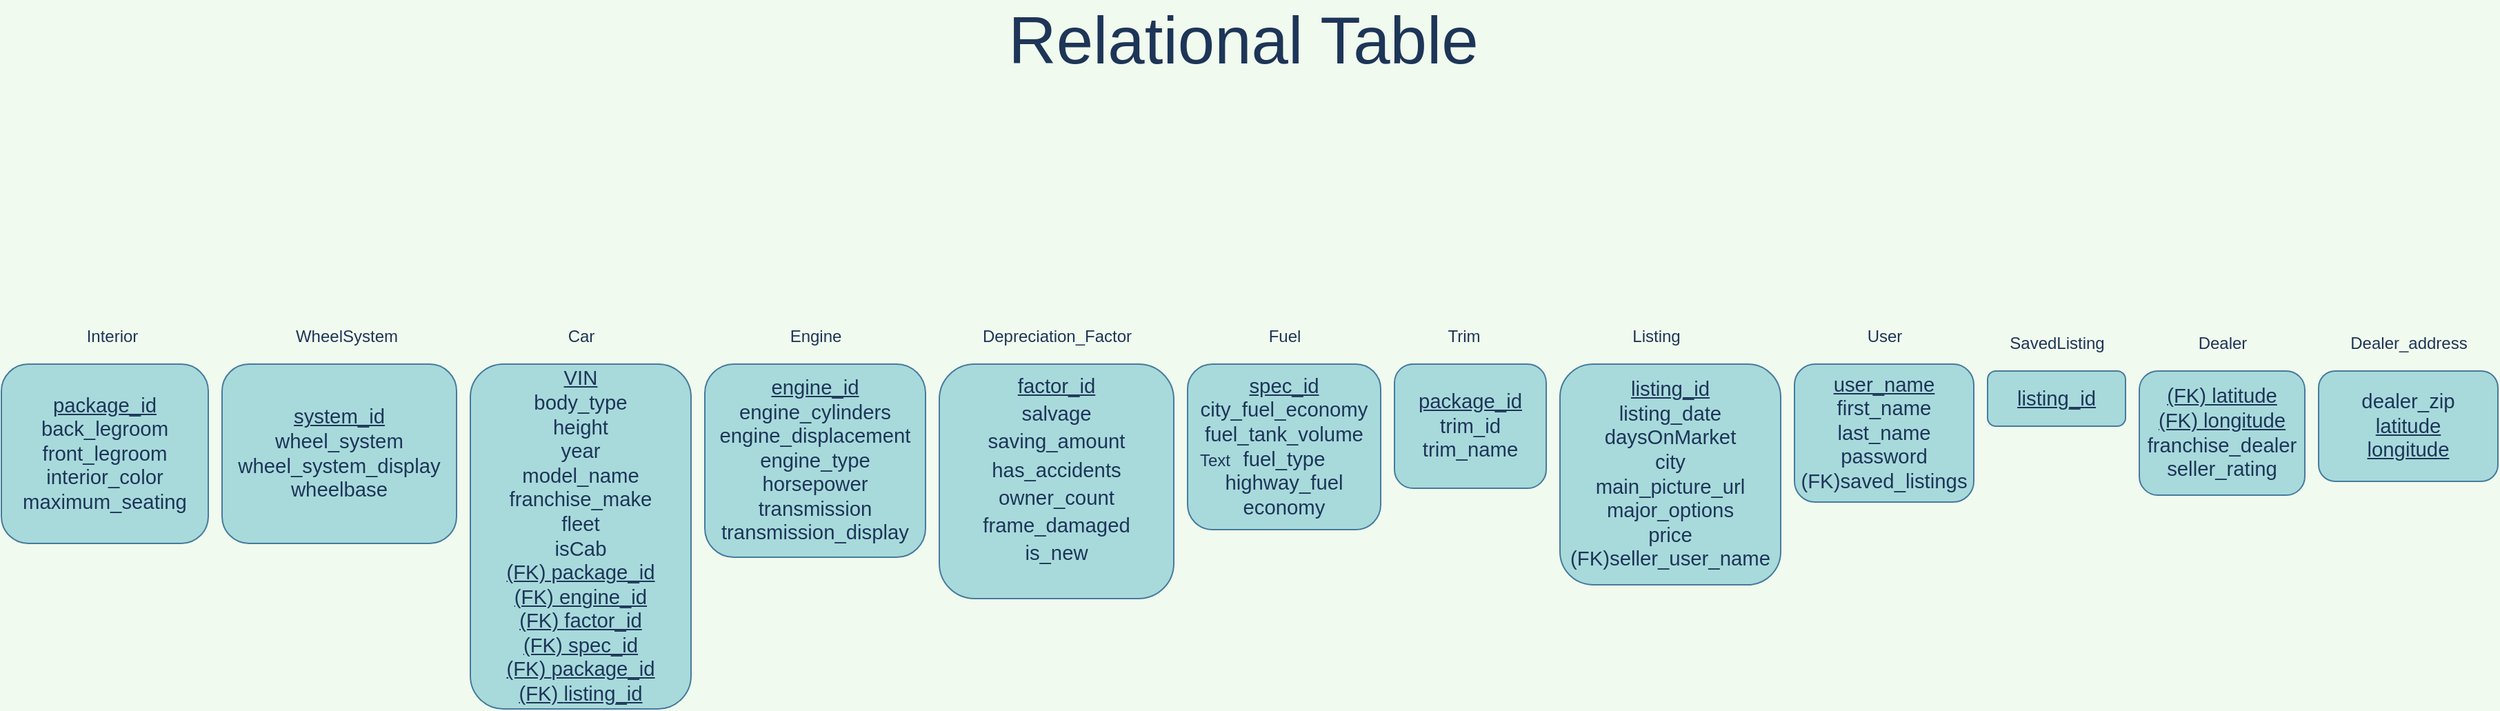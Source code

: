 <mxfile version="14.4.8" type="github">
  <diagram id="4hXSr7YYDCH2MzOkBca7" name="Page-1">
    <mxGraphModel dx="2370" dy="1323" grid="1" gridSize="10" guides="1" tooltips="1" connect="1" arrows="1" fold="1" page="1" pageScale="1" pageWidth="850" pageHeight="1100" background="#F1FAEE" math="0" shadow="0">
      <root>
        <mxCell id="0" />
        <mxCell id="1" parent="0" />
        <mxCell id="kHCigE6dLtSPf8LyAXuR-9" value="&lt;span id=&quot;docs-internal-guid-d713976d-7fff-15ba-6aab-0c5461dfcb95&quot;&gt;&lt;span style=&quot;font-size: 11pt ; font-family: &amp;#34;arial&amp;#34; ; background-color: transparent ; vertical-align: baseline&quot;&gt;&lt;u&gt;VIN&lt;br&gt;&lt;/u&gt;body_type&lt;br&gt;height&lt;br&gt;year&lt;br&gt;model_name&lt;br&gt;franchise_make&lt;br&gt;fleet&lt;br&gt;isCab&lt;br&gt;&lt;u&gt;(FK) package_id&lt;/u&gt;&lt;br&gt;&lt;u style=&quot;font-size: 14.667px&quot;&gt;(FK)&amp;nbsp;&lt;/u&gt;&lt;u&gt;engine_id&lt;br&gt;&lt;/u&gt;&lt;u style=&quot;font-size: 14.667px&quot;&gt;(FK)&amp;nbsp;&lt;/u&gt;&lt;u&gt;factor_id&lt;br&gt;&lt;/u&gt;&lt;u style=&quot;font-size: 14.667px&quot;&gt;(FK)&amp;nbsp;&lt;/u&gt;&lt;u&gt;spec_id&lt;br&gt;&lt;/u&gt;&lt;u style=&quot;font-size: 14.667px&quot;&gt;(FK)&amp;nbsp;&lt;/u&gt;&lt;u&gt;package_id&lt;br&gt;&lt;/u&gt;&lt;u style=&quot;font-size: 14.667px&quot;&gt;(FK)&amp;nbsp;&lt;/u&gt;&lt;u&gt;listing_id&lt;/u&gt;&lt;/span&gt;&lt;/span&gt;" style="rounded=1;whiteSpace=wrap;html=1;fillColor=#A8DADC;strokeColor=#457B9D;fontColor=#1D3557;" parent="1" vertex="1">
          <mxGeometry x="510" y="380" width="160" height="250" as="geometry" />
        </mxCell>
        <mxCell id="kHCigE6dLtSPf8LyAXuR-1" value="&lt;span id=&quot;docs-internal-guid-46c6c081-7fff-b2ef-ff52-74019a285a5f&quot;&gt;&lt;span style=&quot;font-size: 11pt ; font-family: &amp;#34;arial&amp;#34; ; background-color: transparent ; vertical-align: baseline&quot;&gt;&lt;u&gt;package_id&lt;/u&gt;&lt;br&gt;back_legroom&lt;br&gt;front_legroom&lt;br&gt;interior_color&lt;br&gt;maximum_seating&lt;/span&gt;&lt;/span&gt;" style="rounded=1;whiteSpace=wrap;html=1;fillColor=#A8DADC;strokeColor=#457B9D;fontColor=#1D3557;" parent="1" vertex="1">
          <mxGeometry x="170" y="380" width="150" height="130" as="geometry" />
        </mxCell>
        <mxCell id="kHCigE6dLtSPf8LyAXuR-2" value="&lt;span id=&quot;docs-internal-guid-fb434496-7fff-5c08-95a2-dbb4ad944740&quot;&gt;&lt;span style=&quot;font-size: 11pt ; font-family: &amp;#34;arial&amp;#34; ; background-color: transparent ; vertical-align: baseline&quot;&gt;&lt;u&gt;(FK) latitude&lt;br&gt;&lt;/u&gt;&lt;u style=&quot;font-size: 14.667px&quot;&gt;(FK)&amp;nbsp;&lt;/u&gt;&lt;u&gt;longitude&lt;/u&gt;&lt;br&gt;franchise_dealer&lt;br&gt;seller_rating&lt;/span&gt;&lt;/span&gt;" style="rounded=1;whiteSpace=wrap;html=1;fillColor=#A8DADC;strokeColor=#457B9D;fontColor=#1D3557;" parent="1" vertex="1">
          <mxGeometry x="1720" y="385" width="120" height="90" as="geometry" />
        </mxCell>
        <mxCell id="kHCigE6dLtSPf8LyAXuR-3" value="&lt;span id=&quot;docs-internal-guid-49aadb8f-7fff-f2d6-41c5-a7cb2bbde353&quot;&gt;&lt;span style=&quot;font-size: 11pt ; font-family: &amp;#34;arial&amp;#34; ; background-color: transparent ; vertical-align: baseline&quot;&gt;&lt;u&gt;system_id&lt;/u&gt;&lt;br&gt;wheel_system&lt;br&gt;wheel_system_display&lt;br&gt;wheelbase&lt;/span&gt;&lt;/span&gt;" style="rounded=1;whiteSpace=wrap;html=1;fillColor=#A8DADC;strokeColor=#457B9D;fontColor=#1D3557;" parent="1" vertex="1">
          <mxGeometry x="330" y="380" width="170" height="130" as="geometry" />
        </mxCell>
        <mxCell id="kHCigE6dLtSPf8LyAXuR-4" value="&lt;span id=&quot;docs-internal-guid-958814dd-7fff-f51a-6af3-f1a164e91ecc&quot;&gt;&lt;p dir=&quot;ltr&quot; style=&quot;line-height: 1.38 ; margin-top: 0pt ; margin-bottom: 0pt&quot;&gt;&lt;span style=&quot;font-size: 11pt ; font-family: &amp;#34;arial&amp;#34; ; background-color: transparent ; vertical-align: baseline&quot;&gt;&lt;u&gt;factor_id&lt;/u&gt;&lt;/span&gt;&lt;/p&gt;&lt;p dir=&quot;ltr&quot; style=&quot;line-height: 1.38 ; margin-top: 0pt ; margin-bottom: 0pt&quot;&gt;&lt;span style=&quot;font-size: 11pt ; font-family: &amp;#34;arial&amp;#34; ; background-color: transparent ; vertical-align: baseline&quot;&gt;salvage&lt;/span&gt;&lt;/p&gt;&lt;p dir=&quot;ltr&quot; style=&quot;line-height: 1.38 ; margin-top: 0pt ; margin-bottom: 0pt&quot;&gt;&lt;span style=&quot;font-size: 11pt ; font-family: &amp;#34;arial&amp;#34; ; background-color: transparent ; vertical-align: baseline&quot;&gt;saving&lt;/span&gt;&lt;span style=&quot;background-color: transparent ; font-family: &amp;#34;arial&amp;#34; ; font-size: 11pt&quot;&gt;_amount&lt;/span&gt;&lt;/p&gt;&lt;p dir=&quot;ltr&quot; style=&quot;line-height: 1.38 ; margin-top: 0pt ; margin-bottom: 0pt&quot;&gt;&lt;span style=&quot;background-color: transparent ; font-family: &amp;#34;arial&amp;#34; ; font-size: 11pt&quot;&gt;has_accidents&lt;/span&gt;&lt;/p&gt;&lt;p dir=&quot;ltr&quot; style=&quot;line-height: 1.38 ; margin-top: 0pt ; margin-bottom: 0pt&quot;&gt;&lt;span style=&quot;background-color: transparent ; font-family: &amp;#34;arial&amp;#34; ; font-size: 11pt&quot;&gt;owner_count&lt;/span&gt;&lt;/p&gt;&lt;p dir=&quot;ltr&quot; style=&quot;line-height: 1.38 ; margin-top: 0pt ; margin-bottom: 0pt&quot;&gt;&lt;span style=&quot;background-color: transparent ; font-family: &amp;#34;arial&amp;#34; ; font-size: 11pt&quot;&gt;frame_dam&lt;/span&gt;&lt;span style=&quot;background-color: transparent ; font-family: &amp;#34;arial&amp;#34; ; font-size: 11pt&quot;&gt;aged&lt;/span&gt;&lt;/p&gt;&lt;p dir=&quot;ltr&quot; style=&quot;line-height: 1.38 ; margin-top: 0pt ; margin-bottom: 0pt&quot;&gt;&lt;span style=&quot;font-size: 11pt ; font-family: &amp;#34;arial&amp;#34; ; background-color: transparent ; vertical-align: baseline&quot;&gt;is_new&lt;/span&gt;&lt;/p&gt;&lt;div&gt;&lt;span style=&quot;font-size: 11pt ; font-family: &amp;#34;arial&amp;#34; ; background-color: transparent ; vertical-align: baseline&quot;&gt;&lt;br&gt;&lt;/span&gt;&lt;/div&gt;&lt;/span&gt;" style="rounded=1;whiteSpace=wrap;html=1;fillColor=#A8DADC;strokeColor=#457B9D;fontColor=#1D3557;" parent="1" vertex="1">
          <mxGeometry x="850" y="380" width="170" height="170" as="geometry" />
        </mxCell>
        <mxCell id="kHCigE6dLtSPf8LyAXuR-5" value="&lt;span id=&quot;docs-internal-guid-3f53433c-7fff-b1df-501c-9628d223bc14&quot;&gt;&lt;span style=&quot;font-size: 11pt ; font-family: &amp;#34;arial&amp;#34; ; background-color: transparent ; vertical-align: baseline&quot;&gt;&lt;u style=&quot;font-size: 14.667px&quot;&gt;user_name&lt;/u&gt;&lt;br&gt;first_name&lt;br&gt;last_name&lt;br&gt;password&lt;br&gt;(FK)saved_listings&lt;/span&gt;&lt;/span&gt;" style="rounded=1;whiteSpace=wrap;html=1;fillColor=#A8DADC;strokeColor=#457B9D;fontColor=#1D3557;" parent="1" vertex="1">
          <mxGeometry x="1470" y="380" width="130" height="100" as="geometry" />
        </mxCell>
        <mxCell id="kHCigE6dLtSPf8LyAXuR-6" value="&lt;span id=&quot;docs-internal-guid-ec27ddf9-7fff-18bb-cdf5-eddc3d0eac5e&quot;&gt;&lt;span style=&quot;font-size: 11pt ; font-family: &amp;#34;arial&amp;#34; ; background-color: transparent ; vertical-align: baseline&quot;&gt;&lt;u&gt;listing_id&lt;/u&gt;&lt;br&gt;listing_date&lt;br&gt;daysOnMarket&lt;br&gt;city&lt;br&gt;main_picture_url&lt;br&gt;major_options&lt;br&gt;price&lt;br&gt;(FK)seller_user_name&lt;/span&gt;&lt;/span&gt;" style="rounded=1;whiteSpace=wrap;html=1;fillColor=#A8DADC;strokeColor=#457B9D;fontColor=#1D3557;" parent="1" vertex="1">
          <mxGeometry x="1300" y="380" width="160" height="160" as="geometry" />
        </mxCell>
        <mxCell id="kHCigE6dLtSPf8LyAXuR-7" value="&lt;span id=&quot;docs-internal-guid-eb317f85-7fff-bd84-4fd1-17e5ef25c3f5&quot;&gt;&lt;span style=&quot;font-size: 11pt ; font-family: &amp;#34;arial&amp;#34; ; background-color: transparent ; vertical-align: baseline&quot;&gt;&lt;u&gt;package_id&lt;br&gt;&lt;/u&gt;trim_id&lt;br&gt;trim_name&lt;/span&gt;&lt;/span&gt;" style="rounded=1;whiteSpace=wrap;html=1;fillColor=#A8DADC;strokeColor=#457B9D;fontColor=#1D3557;" parent="1" vertex="1">
          <mxGeometry x="1180" y="380" width="110" height="90" as="geometry" />
        </mxCell>
        <mxCell id="kHCigE6dLtSPf8LyAXuR-8" value="&lt;span id=&quot;docs-internal-guid-861a54ae-7fff-4334-abd7-9c3ec9d3aabc&quot;&gt;&lt;span style=&quot;font-size: 11pt ; font-family: &amp;#34;arial&amp;#34; ; background-color: transparent ; vertical-align: baseline&quot;&gt;&lt;u&gt;spec_id&lt;br&gt;&lt;/u&gt;city_fuel_economy&lt;br&gt;fuel_tank_volume&lt;br&gt;fuel_type&lt;br&gt;highway_fuel&lt;br&gt;economy&lt;/span&gt;&lt;/span&gt;" style="rounded=1;whiteSpace=wrap;html=1;fillColor=#A8DADC;strokeColor=#457B9D;fontColor=#1D3557;" parent="1" vertex="1">
          <mxGeometry x="1030" y="380" width="140" height="120" as="geometry" />
        </mxCell>
        <mxCell id="kHCigE6dLtSPf8LyAXuR-10" value="&lt;span id=&quot;docs-internal-guid-c57f0e8f-7fff-bf1a-02ec-6bb0a1ac6558&quot;&gt;&lt;span style=&quot;font-size: 11pt ; font-family: &amp;#34;arial&amp;#34; ; background-color: transparent ; vertical-align: baseline&quot;&gt;&lt;u&gt;engine_id&lt;br&gt;&lt;/u&gt;engine_cylinders&lt;br&gt;engine_displacement&lt;br&gt;engine_type&lt;br&gt;horsepower&lt;br&gt;transmission&lt;br&gt;transmission_display&lt;/span&gt;&lt;/span&gt;" style="rounded=1;whiteSpace=wrap;html=1;fillColor=#A8DADC;strokeColor=#457B9D;fontColor=#1D3557;" parent="1" vertex="1">
          <mxGeometry x="680" y="380" width="160" height="140" as="geometry" />
        </mxCell>
        <mxCell id="kHCigE6dLtSPf8LyAXuR-11" value="&lt;span id=&quot;docs-internal-guid-334640ad-7fff-2eaa-fedb-a7532be57cc9&quot;&gt;&lt;span style=&quot;font-size: 11pt ; font-family: &amp;#34;arial&amp;#34; ; background-color: transparent ; vertical-align: baseline&quot;&gt;&lt;u&gt;listing_id&lt;/u&gt;&lt;/span&gt;&lt;/span&gt;" style="rounded=1;whiteSpace=wrap;html=1;fillColor=#A8DADC;strokeColor=#457B9D;fontColor=#1D3557;" parent="1" vertex="1">
          <mxGeometry x="1610" y="385" width="100" height="40" as="geometry" />
        </mxCell>
        <mxCell id="kHCigE6dLtSPf8LyAXuR-12" value="&lt;span id=&quot;docs-internal-guid-fa85a85b-7fff-c361-f418-830695fadd17&quot;&gt;&lt;span style=&quot;font-size: 11pt ; font-family: &amp;#34;arial&amp;#34; ; background-color: transparent ; vertical-align: baseline&quot;&gt;dealer_zip&lt;br&gt;&lt;u&gt;latitude&lt;br&gt;longitude&lt;/u&gt;&lt;/span&gt;&lt;/span&gt;" style="rounded=1;whiteSpace=wrap;html=1;fillColor=#A8DADC;strokeColor=#457B9D;fontColor=#1D3557;" parent="1" vertex="1">
          <mxGeometry x="1850" y="385" width="130" height="80" as="geometry" />
        </mxCell>
        <mxCell id="kHCigE6dLtSPf8LyAXuR-14" value="Interior" style="text;html=1;align=center;verticalAlign=middle;resizable=0;points=[];autosize=1;fontColor=#1D3557;" parent="1" vertex="1">
          <mxGeometry x="225" y="350" width="50" height="20" as="geometry" />
        </mxCell>
        <mxCell id="kHCigE6dLtSPf8LyAXuR-15" value="WheelSystem" style="text;html=1;align=center;verticalAlign=middle;resizable=0;points=[];autosize=1;fontColor=#1D3557;" parent="1" vertex="1">
          <mxGeometry x="375" y="350" width="90" height="20" as="geometry" />
        </mxCell>
        <mxCell id="kHCigE6dLtSPf8LyAXuR-16" value="Car" style="text;html=1;align=center;verticalAlign=middle;resizable=0;points=[];autosize=1;fontColor=#1D3557;" parent="1" vertex="1">
          <mxGeometry x="575" y="350" width="30" height="20" as="geometry" />
        </mxCell>
        <mxCell id="kHCigE6dLtSPf8LyAXuR-17" value="Engine" style="text;html=1;align=center;verticalAlign=middle;resizable=0;points=[];autosize=1;fontColor=#1D3557;" parent="1" vertex="1">
          <mxGeometry x="735" y="350" width="50" height="20" as="geometry" />
        </mxCell>
        <mxCell id="kHCigE6dLtSPf8LyAXuR-18" value="Depreciation_Factor" style="text;html=1;align=center;verticalAlign=middle;resizable=0;points=[];autosize=1;fontColor=#1D3557;" parent="1" vertex="1">
          <mxGeometry x="875" y="350" width="120" height="20" as="geometry" />
        </mxCell>
        <mxCell id="kHCigE6dLtSPf8LyAXuR-19" value="Fuel" style="text;html=1;align=center;verticalAlign=middle;resizable=0;points=[];autosize=1;fontColor=#1D3557;" parent="1" vertex="1">
          <mxGeometry x="1080" y="350" width="40" height="20" as="geometry" />
        </mxCell>
        <mxCell id="kHCigE6dLtSPf8LyAXuR-20" value="Trim" style="text;html=1;align=center;verticalAlign=middle;resizable=0;points=[];autosize=1;fontColor=#1D3557;" parent="1" vertex="1">
          <mxGeometry x="1210" y="350" width="40" height="20" as="geometry" />
        </mxCell>
        <mxCell id="kHCigE6dLtSPf8LyAXuR-21" value="Listing" style="text;html=1;strokeColor=none;fillColor=none;align=center;verticalAlign=middle;whiteSpace=wrap;rounded=0;fontColor=#1D3557;" parent="1" vertex="1">
          <mxGeometry x="1350" y="350" width="40" height="20" as="geometry" />
        </mxCell>
        <mxCell id="kHCigE6dLtSPf8LyAXuR-22" value="User" style="text;html=1;align=center;verticalAlign=middle;resizable=0;points=[];autosize=1;fontColor=#1D3557;" parent="1" vertex="1">
          <mxGeometry x="1515" y="350" width="40" height="20" as="geometry" />
        </mxCell>
        <mxCell id="kHCigE6dLtSPf8LyAXuR-23" value="Dealer" style="text;html=1;align=center;verticalAlign=middle;resizable=0;points=[];autosize=1;fontColor=#1D3557;" parent="1" vertex="1">
          <mxGeometry x="1755" y="355" width="50" height="20" as="geometry" />
        </mxCell>
        <mxCell id="kHCigE6dLtSPf8LyAXuR-24" value="Dealer_address" style="text;html=1;align=center;verticalAlign=middle;resizable=0;points=[];autosize=1;fontColor=#1D3557;" parent="1" vertex="1">
          <mxGeometry x="1865" y="355" width="100" height="20" as="geometry" />
        </mxCell>
        <mxCell id="kHCigE6dLtSPf8LyAXuR-25" value="SavedListing" style="text;html=1;align=center;verticalAlign=middle;resizable=0;points=[];autosize=1;fontColor=#1D3557;" parent="1" vertex="1">
          <mxGeometry x="1620" y="355" width="80" height="20" as="geometry" />
        </mxCell>
        <mxCell id="kHCigE6dLtSPf8LyAXuR-40" value="Text" style="text;html=1;strokeColor=none;fillColor=none;align=center;verticalAlign=middle;whiteSpace=wrap;rounded=0;fontColor=#1D3557;" parent="1" vertex="1">
          <mxGeometry x="1030" y="440" width="40" height="20" as="geometry" />
        </mxCell>
        <mxCell id="kHCigE6dLtSPf8LyAXuR-41" value="&lt;font style=&quot;font-size: 48px&quot;&gt;Relational Table&lt;/font&gt;" style="text;html=1;align=center;verticalAlign=middle;resizable=0;points=[];autosize=1;fontColor=#1D3557;" parent="1" vertex="1">
          <mxGeometry x="890" y="130" width="360" height="30" as="geometry" />
        </mxCell>
      </root>
    </mxGraphModel>
  </diagram>
</mxfile>

